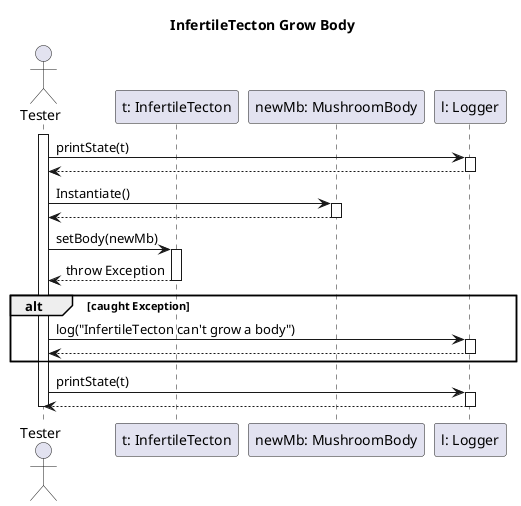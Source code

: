 @startuml InfertileTectonGrowBodyTest

title InfertileTecton Grow Body

actor "Tester" as ts
participant "t: InfertileTecton" as t
participant "newMb: MushroomBody" as newMb
participant "l: Logger" as l

activate ts

ts -> l: printState(t)
activate l
ts <-- l
deactivate l

ts -> newMb: Instantiate()
activate newMb
ts <-- newMb
deactivate newMb

ts -> t: setBody(newMb)
activate t

ts <-- t: throw Exception
deactivate t

alt caught Exception
    ts -> l: log("InfertileTecton can't grow a body")
    activate l
    ts <-- l
    deactivate l
end

ts -> l: printState(t)
activate l
ts <-- l
deactivate l

deactivate ts

@enduml
